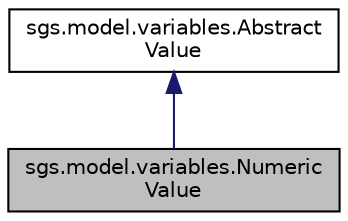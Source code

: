 digraph "sgs.model.variables.NumericValue"
{
  edge [fontname="Helvetica",fontsize="10",labelfontname="Helvetica",labelfontsize="10"];
  node [fontname="Helvetica",fontsize="10",shape=record];
  Node1 [label="sgs.model.variables.Numeric\lValue",height=0.2,width=0.4,color="black", fillcolor="grey75", style="filled" fontcolor="black"];
  Node2 -> Node1 [dir="back",color="midnightblue",fontsize="10",style="solid",fontname="Helvetica"];
  Node2 [label="sgs.model.variables.Abstract\lValue",height=0.2,width=0.4,color="black", fillcolor="white", style="filled",URL="$classsgs_1_1model_1_1variables_1_1_abstract_value.html"];
}

